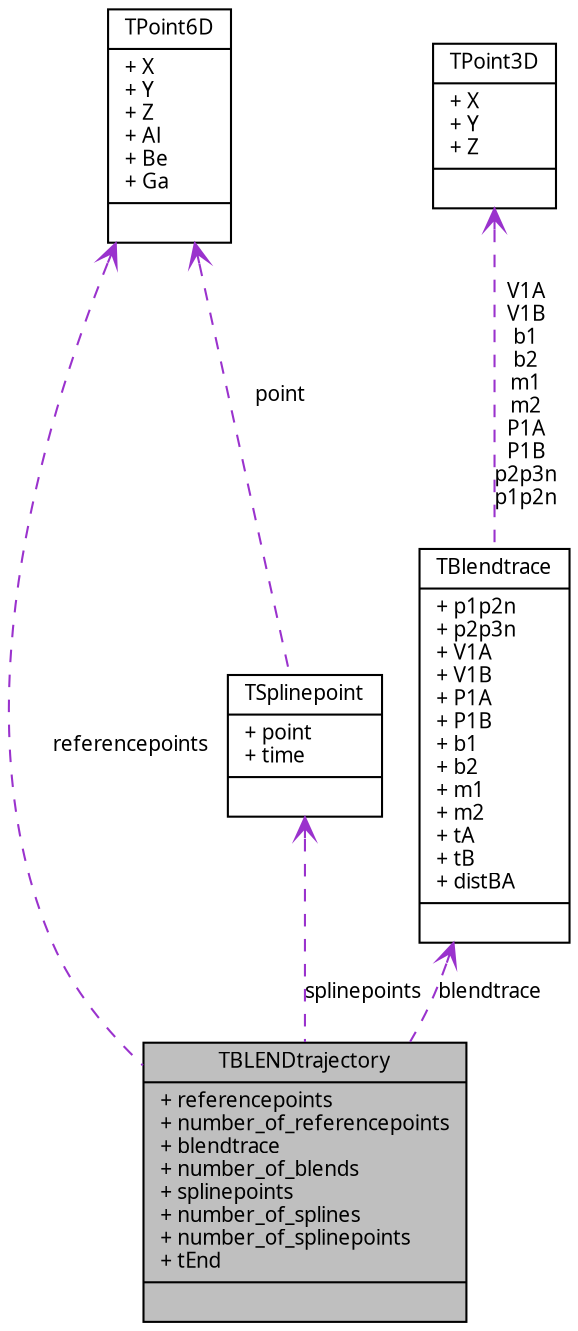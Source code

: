 digraph G
{
  edge [fontname="FreeSans.ttf",fontsize=10,labelfontname="FreeSans.ttf",labelfontsize=10];
  node [fontname="FreeSans.ttf",fontsize=10,shape=record];
  Node1 [label="{TBLENDtrajectory\n|+ referencepoints\l+ number_of_referencepoints\l+ blendtrace\l+ number_of_blends\l+ splinepoints\l+ number_of_splines\l+ number_of_splinepoints\l+ tEnd\l|}",height=0.2,width=0.4,color="black", fillcolor="grey75", style="filled" fontcolor="black"];
  Node2 -> Node1 [dir=back,color="darkorchid3",fontsize=10,style="dashed",label="splinepoints",arrowtail="open",fontname="FreeSans.ttf"];
  Node2 [label="{TSplinepoint\n|+ point\l+ time\l|}",height=0.2,width=0.4,color="black", fillcolor="white", style="filled",URL="$structTSplinepoint.html"];
  Node3 -> Node2 [dir=back,color="darkorchid3",fontsize=10,style="dashed",label="point",arrowtail="open",fontname="FreeSans.ttf"];
  Node3 [label="{TPoint6D\n|+ X\l+ Y\l+ Z\l+ Al\l+ Be\l+ Ga\l|}",height=0.2,width=0.4,color="black", fillcolor="white", style="filled",URL="$structTPoint6D.html",tooltip="[LMBLEND] Standard coordinates for a point in space"];
  Node4 -> Node1 [dir=back,color="darkorchid3",fontsize=10,style="dashed",label="blendtrace",arrowtail="open",fontname="FreeSans.ttf"];
  Node4 [label="{TBlendtrace\n|+ p1p2n\l+ p2p3n\l+ V1A\l+ V1B\l+ P1A\l+ P1B\l+ b1\l+ b2\l+ m1\l+ m2\l+ tA\l+ tB\l+ distBA\l|}",height=0.2,width=0.4,color="black", fillcolor="white", style="filled",URL="$structTBlendtrace.html"];
  Node5 -> Node4 [dir=back,color="darkorchid3",fontsize=10,style="dashed",label="V1A\nV1B\nb1\nb2\nm1\nm2\nP1A\nP1B\np2p3n\np1p2n",arrowtail="open",fontname="FreeSans.ttf"];
  Node5 [label="{TPoint3D\n|+ X\l+ Y\l+ Z\l|}",height=0.2,width=0.4,color="black", fillcolor="white", style="filled",URL="$structTPoint3D.html"];
  Node3 -> Node1 [dir=back,color="darkorchid3",fontsize=10,style="dashed",label="referencepoints",arrowtail="open",fontname="FreeSans.ttf"];
}
